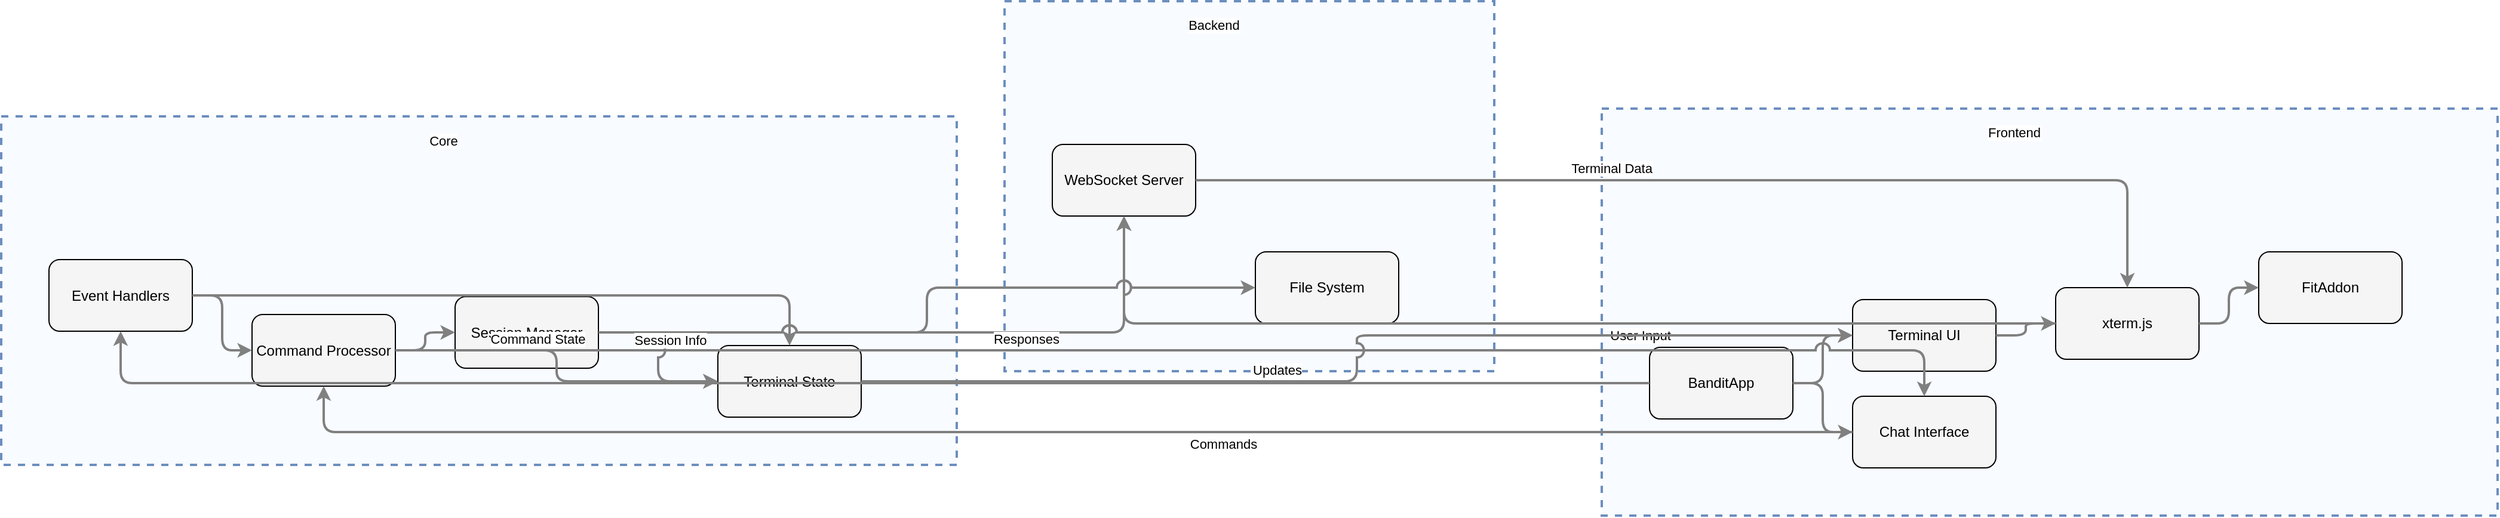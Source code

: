 <?xml version="1.0" encoding="UTF-8"?>
      <mxfile version="14.6.5" type="device">
        <diagram id="codeviz-diagram" name="System Diagram">
          <mxGraphModel dx="1000" dy="1000" grid="1" gridSize="10" guides="1" tooltips="1" connect="1" arrows="1" fold="1" page="1" pageScale="1" pageWidth="1169" pageHeight="827" math="0" shadow="0">
            <root>
              <mxCell id="0"/>
              <mxCell id="1" parent="0"/>
              <mxCell id="Core" value="" style="html=1;whiteSpace=wrap;container=1;fillColor=#dae8fc;strokeColor=#6c8ebf;dashed=1;fillOpacity=20;strokeWidth=2;containerType=none;recursiveResize=0;movable=1;resizable=1;autosize=0;dropTarget=0" vertex="1" parent="1">
                <mxGeometry x="47" y="142.5" width="800" height="292" as="geometry"/>
              </mxCell>
              <mxCell id="Core_label" value="Core" style="edgeLabel;html=1;align=center;verticalAlign=middle;resizable=0;labelBackgroundColor=white;spacing=5" vertex="1" parent="1">
                <mxGeometry x="55" y="150.5" width="724" height="24" as="geometry"/>
              </mxCell>
<mxCell id="Backend" value="" style="html=1;whiteSpace=wrap;container=1;fillColor=#dae8fc;strokeColor=#6c8ebf;dashed=1;fillOpacity=20;strokeWidth=2;containerType=none;recursiveResize=0;movable=1;resizable=1;autosize=0;dropTarget=0" vertex="1" parent="1">
                <mxGeometry x="887" y="46" width="410" height="310" as="geometry"/>
              </mxCell>
              <mxCell id="Backend_label" value="Backend" style="edgeLabel;html=1;align=center;verticalAlign=middle;resizable=0;labelBackgroundColor=white;spacing=5" vertex="1" parent="1">
                <mxGeometry x="895" y="54" width="334" height="24" as="geometry"/>
              </mxCell>
<mxCell id="Frontend" value="" style="html=1;whiteSpace=wrap;container=1;fillColor=#dae8fc;strokeColor=#6c8ebf;dashed=1;fillOpacity=20;strokeWidth=2;containerType=none;recursiveResize=0;movable=1;resizable=1;autosize=0;dropTarget=0" vertex="1" parent="1">
                <mxGeometry x="1387" y="136" width="750" height="341" as="geometry"/>
              </mxCell>
              <mxCell id="Frontend_label" value="Frontend" style="edgeLabel;html=1;align=center;verticalAlign=middle;resizable=0;labelBackgroundColor=white;spacing=5" vertex="1" parent="1">
                <mxGeometry x="1395" y="144" width="674" height="24" as="geometry"/>
              </mxCell>
              <mxCell id="banditApp" value="BanditApp" style="rounded=1;whiteSpace=wrap;html=1;fillColor=#f5f5f5" vertex="1" parent="Frontend">
                    <mxGeometry x="40" y="200" width="120" height="60" as="geometry"/>
                  </mxCell>
<mxCell id="terminal" value="Terminal UI" style="rounded=1;whiteSpace=wrap;html=1;fillColor=#f5f5f5" vertex="1" parent="Frontend">
                    <mxGeometry x="210" y="160" width="120" height="60" as="geometry"/>
                  </mxCell>
<mxCell id="chat" value="Chat Interface" style="rounded=1;whiteSpace=wrap;html=1;fillColor=#f5f5f5" vertex="1" parent="Frontend">
                    <mxGeometry x="210" y="241" width="120" height="60" as="geometry"/>
                  </mxCell>
<mxCell id="xterm" value="xterm.js" style="rounded=1;whiteSpace=wrap;html=1;fillColor=#f5f5f5" vertex="1" parent="Frontend">
                    <mxGeometry x="380" y="150" width="120" height="60" as="geometry"/>
                  </mxCell>
<mxCell id="fitAddon" value="FitAddon" style="rounded=1;whiteSpace=wrap;html=1;fillColor=#f5f5f5" vertex="1" parent="Frontend">
                    <mxGeometry x="550" y="120" width="120" height="60" as="geometry"/>
                  </mxCell>

<mxCell id="websocket" value="WebSocket Server" style="rounded=1;whiteSpace=wrap;html=1;fillColor=#f5f5f5" vertex="1" parent="Backend">
                    <mxGeometry x="40" y="120" width="120" height="60" as="geometry"/>
                  </mxCell>
<mxCell id="fileSystem" value="File System" style="rounded=1;whiteSpace=wrap;html=1;fillColor=#f5f5f5" vertex="1" parent="Backend">
                    <mxGeometry x="210" y="210" width="120" height="60" as="geometry"/>
                  </mxCell>
<mxCell id="eventHandlers" value="Event Handlers" style="rounded=1;whiteSpace=wrap;html=1;fillColor=#f5f5f5" vertex="1" parent="Core">
                    <mxGeometry x="40" y="120" width="120" height="60" as="geometry"/>
                  </mxCell>
<mxCell id="terminalState" value="Terminal State" style="rounded=1;whiteSpace=wrap;html=1;fillColor=#f5f5f5" vertex="1" parent="Core">
                    <mxGeometry x="600" y="192" width="120" height="60" as="geometry"/>
                  </mxCell>
<mxCell id="commandProcessor" value="Command Processor" style="rounded=1;whiteSpace=wrap;html=1;fillColor=#f5f5f5" vertex="1" parent="Core">
                    <mxGeometry x="210" y="166" width="120" height="60" as="geometry"/>
                  </mxCell>
<mxCell id="sessionManager" value="Session Manager" style="rounded=1;whiteSpace=wrap;html=1;fillColor=#f5f5f5" vertex="1" parent="Core">
                    <mxGeometry x="380" y="151" width="120" height="60" as="geometry"/>
                  </mxCell>
              <mxCell id="edge-L_banditApp_terminal_0" style="edgeStyle=orthogonalEdgeStyle;rounded=1;orthogonalLoop=1;jettySize=auto;html=1;strokeColor=#808080;strokeWidth=2;jumpStyle=arc;jumpSize=10;spacing=15;labelBackgroundColor=white;labelBorderColor=none" edge="1" parent="1" source="banditApp" target="terminal">
                  <mxGeometry relative="1" as="geometry"/>
                </mxCell>
<mxCell id="edge-L_banditApp_chat_1" style="edgeStyle=orthogonalEdgeStyle;rounded=1;orthogonalLoop=1;jettySize=auto;html=1;strokeColor=#808080;strokeWidth=2;jumpStyle=arc;jumpSize=10;spacing=15;labelBackgroundColor=white;labelBorderColor=none" edge="1" parent="1" source="banditApp" target="chat">
                  <mxGeometry relative="1" as="geometry"/>
                </mxCell>
<mxCell id="edge-L_terminal_xterm_2" style="edgeStyle=orthogonalEdgeStyle;rounded=1;orthogonalLoop=1;jettySize=auto;html=1;strokeColor=#808080;strokeWidth=2;jumpStyle=arc;jumpSize=10;spacing=15;labelBackgroundColor=white;labelBorderColor=none" edge="1" parent="1" source="terminal" target="xterm">
                  <mxGeometry relative="1" as="geometry"/>
                </mxCell>
<mxCell id="edge-L_xterm_fitAddon_3" style="edgeStyle=orthogonalEdgeStyle;rounded=1;orthogonalLoop=1;jettySize=auto;html=1;strokeColor=#808080;strokeWidth=2;jumpStyle=arc;jumpSize=10;spacing=15;labelBackgroundColor=white;labelBorderColor=none" edge="1" parent="1" source="xterm" target="fitAddon">
                  <mxGeometry relative="1" as="geometry"/>
                </mxCell>
<mxCell id="edge-L_banditApp_eventHandlers_4" style="edgeStyle=orthogonalEdgeStyle;rounded=1;orthogonalLoop=1;jettySize=auto;html=1;strokeColor=#808080;strokeWidth=2;jumpStyle=arc;jumpSize=10;spacing=15;labelBackgroundColor=white;labelBorderColor=none" edge="1" parent="1" source="banditApp" target="eventHandlers">
                  <mxGeometry relative="1" as="geometry"/>
                </mxCell>
<mxCell id="edge-L_eventHandlers_terminalState_5" style="edgeStyle=orthogonalEdgeStyle;rounded=1;orthogonalLoop=1;jettySize=auto;html=1;strokeColor=#808080;strokeWidth=2;jumpStyle=arc;jumpSize=10;spacing=15;labelBackgroundColor=white;labelBorderColor=none" edge="1" parent="1" source="eventHandlers" target="terminalState">
                  <mxGeometry relative="1" as="geometry"/>
                </mxCell>
<mxCell id="edge-L_eventHandlers_commandProcessor_6" style="edgeStyle=orthogonalEdgeStyle;rounded=1;orthogonalLoop=1;jettySize=auto;html=1;strokeColor=#808080;strokeWidth=2;jumpStyle=arc;jumpSize=10;spacing=15;labelBackgroundColor=white;labelBorderColor=none" edge="1" parent="1" source="eventHandlers" target="commandProcessor">
                  <mxGeometry relative="1" as="geometry"/>
                </mxCell>
<mxCell id="edge-L_commandProcessor_sessionManager_7" style="edgeStyle=orthogonalEdgeStyle;rounded=1;orthogonalLoop=1;jettySize=auto;html=1;strokeColor=#808080;strokeWidth=2;jumpStyle=arc;jumpSize=10;spacing=15;labelBackgroundColor=white;labelBorderColor=none" edge="1" parent="1" source="commandProcessor" target="sessionManager">
                  <mxGeometry relative="1" as="geometry"/>
                </mxCell>

<mxCell id="edge-L_sessionManager_websocket_9" style="edgeStyle=orthogonalEdgeStyle;rounded=1;orthogonalLoop=1;jettySize=auto;html=1;strokeColor=#808080;strokeWidth=2;jumpStyle=arc;jumpSize=10;spacing=15;labelBackgroundColor=white;labelBorderColor=none" edge="1" parent="1" source="sessionManager" target="websocket">
                  <mxGeometry relative="1" as="geometry"/>
                </mxCell>
<mxCell id="edge-L_sessionManager_fileSystem_10" style="edgeStyle=orthogonalEdgeStyle;rounded=1;orthogonalLoop=1;jettySize=auto;html=1;strokeColor=#808080;strokeWidth=2;jumpStyle=arc;jumpSize=10;spacing=15;labelBackgroundColor=white;labelBorderColor=none" edge="1" parent="1" source="sessionManager" target="fileSystem">
                  <mxGeometry relative="1" as="geometry"/>
                </mxCell>
<mxCell id="edge-L_websocket_xterm_11" style="edgeStyle=orthogonalEdgeStyle;rounded=1;orthogonalLoop=1;jettySize=auto;html=1;strokeColor=#808080;strokeWidth=2;jumpStyle=arc;jumpSize=10;spacing=15;labelBackgroundColor=white;labelBorderColor=none" edge="1" parent="1" source="websocket" target="xterm">
                  <mxGeometry relative="1" as="geometry"/>
                </mxCell>
                <mxCell id="edge-L_websocket_xterm_11_label" value="Terminal Data" style="edgeLabel;html=1;align=center;verticalAlign=middle;resizable=0;points=[];" vertex="1" connectable="0" parent="edge-L_websocket_xterm_11">
                  <mxGeometry x="-0.2" y="10" relative="1" as="geometry">
                    <mxPoint as="offset"/>
                  </mxGeometry>
                </mxCell>
<mxCell id="edge-L_xterm_websocket_12" style="edgeStyle=orthogonalEdgeStyle;rounded=1;orthogonalLoop=1;jettySize=auto;html=1;strokeColor=#808080;strokeWidth=2;jumpStyle=arc;jumpSize=10;spacing=15;labelBackgroundColor=white;labelBorderColor=none" edge="1" parent="1" source="xterm" target="websocket">
                  <mxGeometry relative="1" as="geometry"/>
                </mxCell>
                <mxCell id="edge-L_xterm_websocket_12_label" value="User Input" style="edgeLabel;html=1;align=center;verticalAlign=middle;resizable=0;points=[];" vertex="1" connectable="0" parent="edge-L_xterm_websocket_12">
                  <mxGeometry x="-0.2" y="10" relative="1" as="geometry">
                    <mxPoint as="offset"/>
                  </mxGeometry>
                </mxCell>
<mxCell id="edge-L_chat_commandProcessor_13" style="edgeStyle=orthogonalEdgeStyle;rounded=1;orthogonalLoop=1;jettySize=auto;html=1;strokeColor=#808080;strokeWidth=2;jumpStyle=arc;jumpSize=10;spacing=15;labelBackgroundColor=white;labelBorderColor=none" edge="1" parent="1" source="chat" target="commandProcessor">
                  <mxGeometry relative="1" as="geometry"/>
                </mxCell>
                <mxCell id="edge-L_chat_commandProcessor_13_label" value="Commands" style="edgeLabel;html=1;align=center;verticalAlign=middle;resizable=0;points=[];" vertex="1" connectable="0" parent="edge-L_chat_commandProcessor_13">
                  <mxGeometry x="-0.2" y="10" relative="1" as="geometry">
                    <mxPoint as="offset"/>
                  </mxGeometry>
                </mxCell>
<mxCell id="edge-L_commandProcessor_chat_14" style="edgeStyle=orthogonalEdgeStyle;rounded=1;orthogonalLoop=1;jettySize=auto;html=1;strokeColor=#808080;strokeWidth=2;jumpStyle=arc;jumpSize=10;spacing=15;labelBackgroundColor=white;labelBorderColor=none" edge="1" parent="1" source="commandProcessor" target="chat">
                  <mxGeometry relative="1" as="geometry"/>
                </mxCell>
                <mxCell id="edge-L_commandProcessor_chat_14_label" value="Responses" style="edgeLabel;html=1;align=center;verticalAlign=middle;resizable=0;points=[];" vertex="1" connectable="0" parent="edge-L_commandProcessor_chat_14">
                  <mxGeometry x="-0.2" y="10" relative="1" as="geometry">
                    <mxPoint as="offset"/>
                  </mxGeometry>
                </mxCell>
<mxCell id="edge-L_terminalState_terminal_15" style="edgeStyle=orthogonalEdgeStyle;rounded=1;orthogonalLoop=1;jettySize=auto;html=1;strokeColor=#808080;strokeWidth=2;jumpStyle=arc;jumpSize=10;spacing=15;labelBackgroundColor=white;labelBorderColor=none" edge="1" parent="1" source="terminalState" target="terminal">
                  <mxGeometry relative="1" as="geometry"/>
                </mxCell>
                <mxCell id="edge-L_terminalState_terminal_15_label" value="Updates" style="edgeLabel;html=1;align=center;verticalAlign=middle;resizable=0;points=[];" vertex="1" connectable="0" parent="edge-L_terminalState_terminal_15">
                  <mxGeometry x="-0.2" y="10" relative="1" as="geometry">
                    <mxPoint as="offset"/>
                  </mxGeometry>
                </mxCell>
<mxCell id="edge-L_sessionManager_terminalState_16" style="edgeStyle=orthogonalEdgeStyle;rounded=1;orthogonalLoop=1;jettySize=auto;html=1;strokeColor=#808080;strokeWidth=2;jumpStyle=arc;jumpSize=10;spacing=15;labelBackgroundColor=white;labelBorderColor=none" edge="1" parent="1" source="sessionManager" target="terminalState">
                  <mxGeometry relative="1" as="geometry"/>
                </mxCell>
                <mxCell id="edge-L_sessionManager_terminalState_16_label" value="Session Info" style="edgeLabel;html=1;align=center;verticalAlign=middle;resizable=0;points=[];" vertex="1" connectable="0" parent="edge-L_sessionManager_terminalState_16">
                  <mxGeometry x="-0.2" y="10" relative="1" as="geometry">
                    <mxPoint as="offset"/>
                  </mxGeometry>
                </mxCell>
<mxCell id="edge-L_commandProcessor_terminalState_17" style="edgeStyle=orthogonalEdgeStyle;rounded=1;orthogonalLoop=1;jettySize=auto;html=1;strokeColor=#808080;strokeWidth=2;jumpStyle=arc;jumpSize=10;spacing=15;labelBackgroundColor=white;labelBorderColor=none" edge="1" parent="1" source="commandProcessor" target="terminalState">
                  <mxGeometry relative="1" as="geometry"/>
                </mxCell>
                <mxCell id="edge-L_commandProcessor_terminalState_17_label" value="Command State" style="edgeLabel;html=1;align=center;verticalAlign=middle;resizable=0;points=[];" vertex="1" connectable="0" parent="edge-L_commandProcessor_terminalState_17">
                  <mxGeometry x="-0.2" y="10" relative="1" as="geometry">
                    <mxPoint as="offset"/>
                  </mxGeometry>
                </mxCell>
            </root>
          </mxGraphModel>
        </diagram>
      </mxfile>